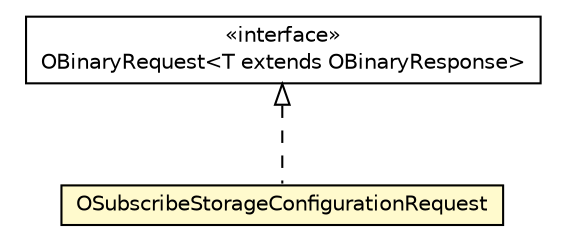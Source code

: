 #!/usr/local/bin/dot
#
# Class diagram 
# Generated by UMLGraph version R5_6-24-gf6e263 (http://www.umlgraph.org/)
#

digraph G {
	edge [fontname="Helvetica",fontsize=10,labelfontname="Helvetica",labelfontsize=10];
	node [fontname="Helvetica",fontsize=10,shape=plaintext];
	nodesep=0.25;
	ranksep=0.5;
	// com.orientechnologies.orient.client.remote.OBinaryRequest<T extends com.orientechnologies.orient.client.remote.OBinaryResponse>
	c7091881 [label=<<table title="com.orientechnologies.orient.client.remote.OBinaryRequest" border="0" cellborder="1" cellspacing="0" cellpadding="2" port="p" href="../OBinaryRequest.html">
		<tr><td><table border="0" cellspacing="0" cellpadding="1">
<tr><td align="center" balign="center"> &#171;interface&#187; </td></tr>
<tr><td align="center" balign="center"> OBinaryRequest&lt;T extends OBinaryResponse&gt; </td></tr>
		</table></td></tr>
		</table>>, URL="../OBinaryRequest.html", fontname="Helvetica", fontcolor="black", fontsize=10.0];
	// com.orientechnologies.orient.client.remote.message.OSubscribeStorageConfigurationRequest
	c7092032 [label=<<table title="com.orientechnologies.orient.client.remote.message.OSubscribeStorageConfigurationRequest" border="0" cellborder="1" cellspacing="0" cellpadding="2" port="p" bgcolor="lemonChiffon" href="./OSubscribeStorageConfigurationRequest.html">
		<tr><td><table border="0" cellspacing="0" cellpadding="1">
<tr><td align="center" balign="center"> OSubscribeStorageConfigurationRequest </td></tr>
		</table></td></tr>
		</table>>, URL="./OSubscribeStorageConfigurationRequest.html", fontname="Helvetica", fontcolor="black", fontsize=10.0];
	//com.orientechnologies.orient.client.remote.message.OSubscribeStorageConfigurationRequest implements com.orientechnologies.orient.client.remote.OBinaryRequest<T extends com.orientechnologies.orient.client.remote.OBinaryResponse>
	c7091881:p -> c7092032:p [dir=back,arrowtail=empty,style=dashed];
}

